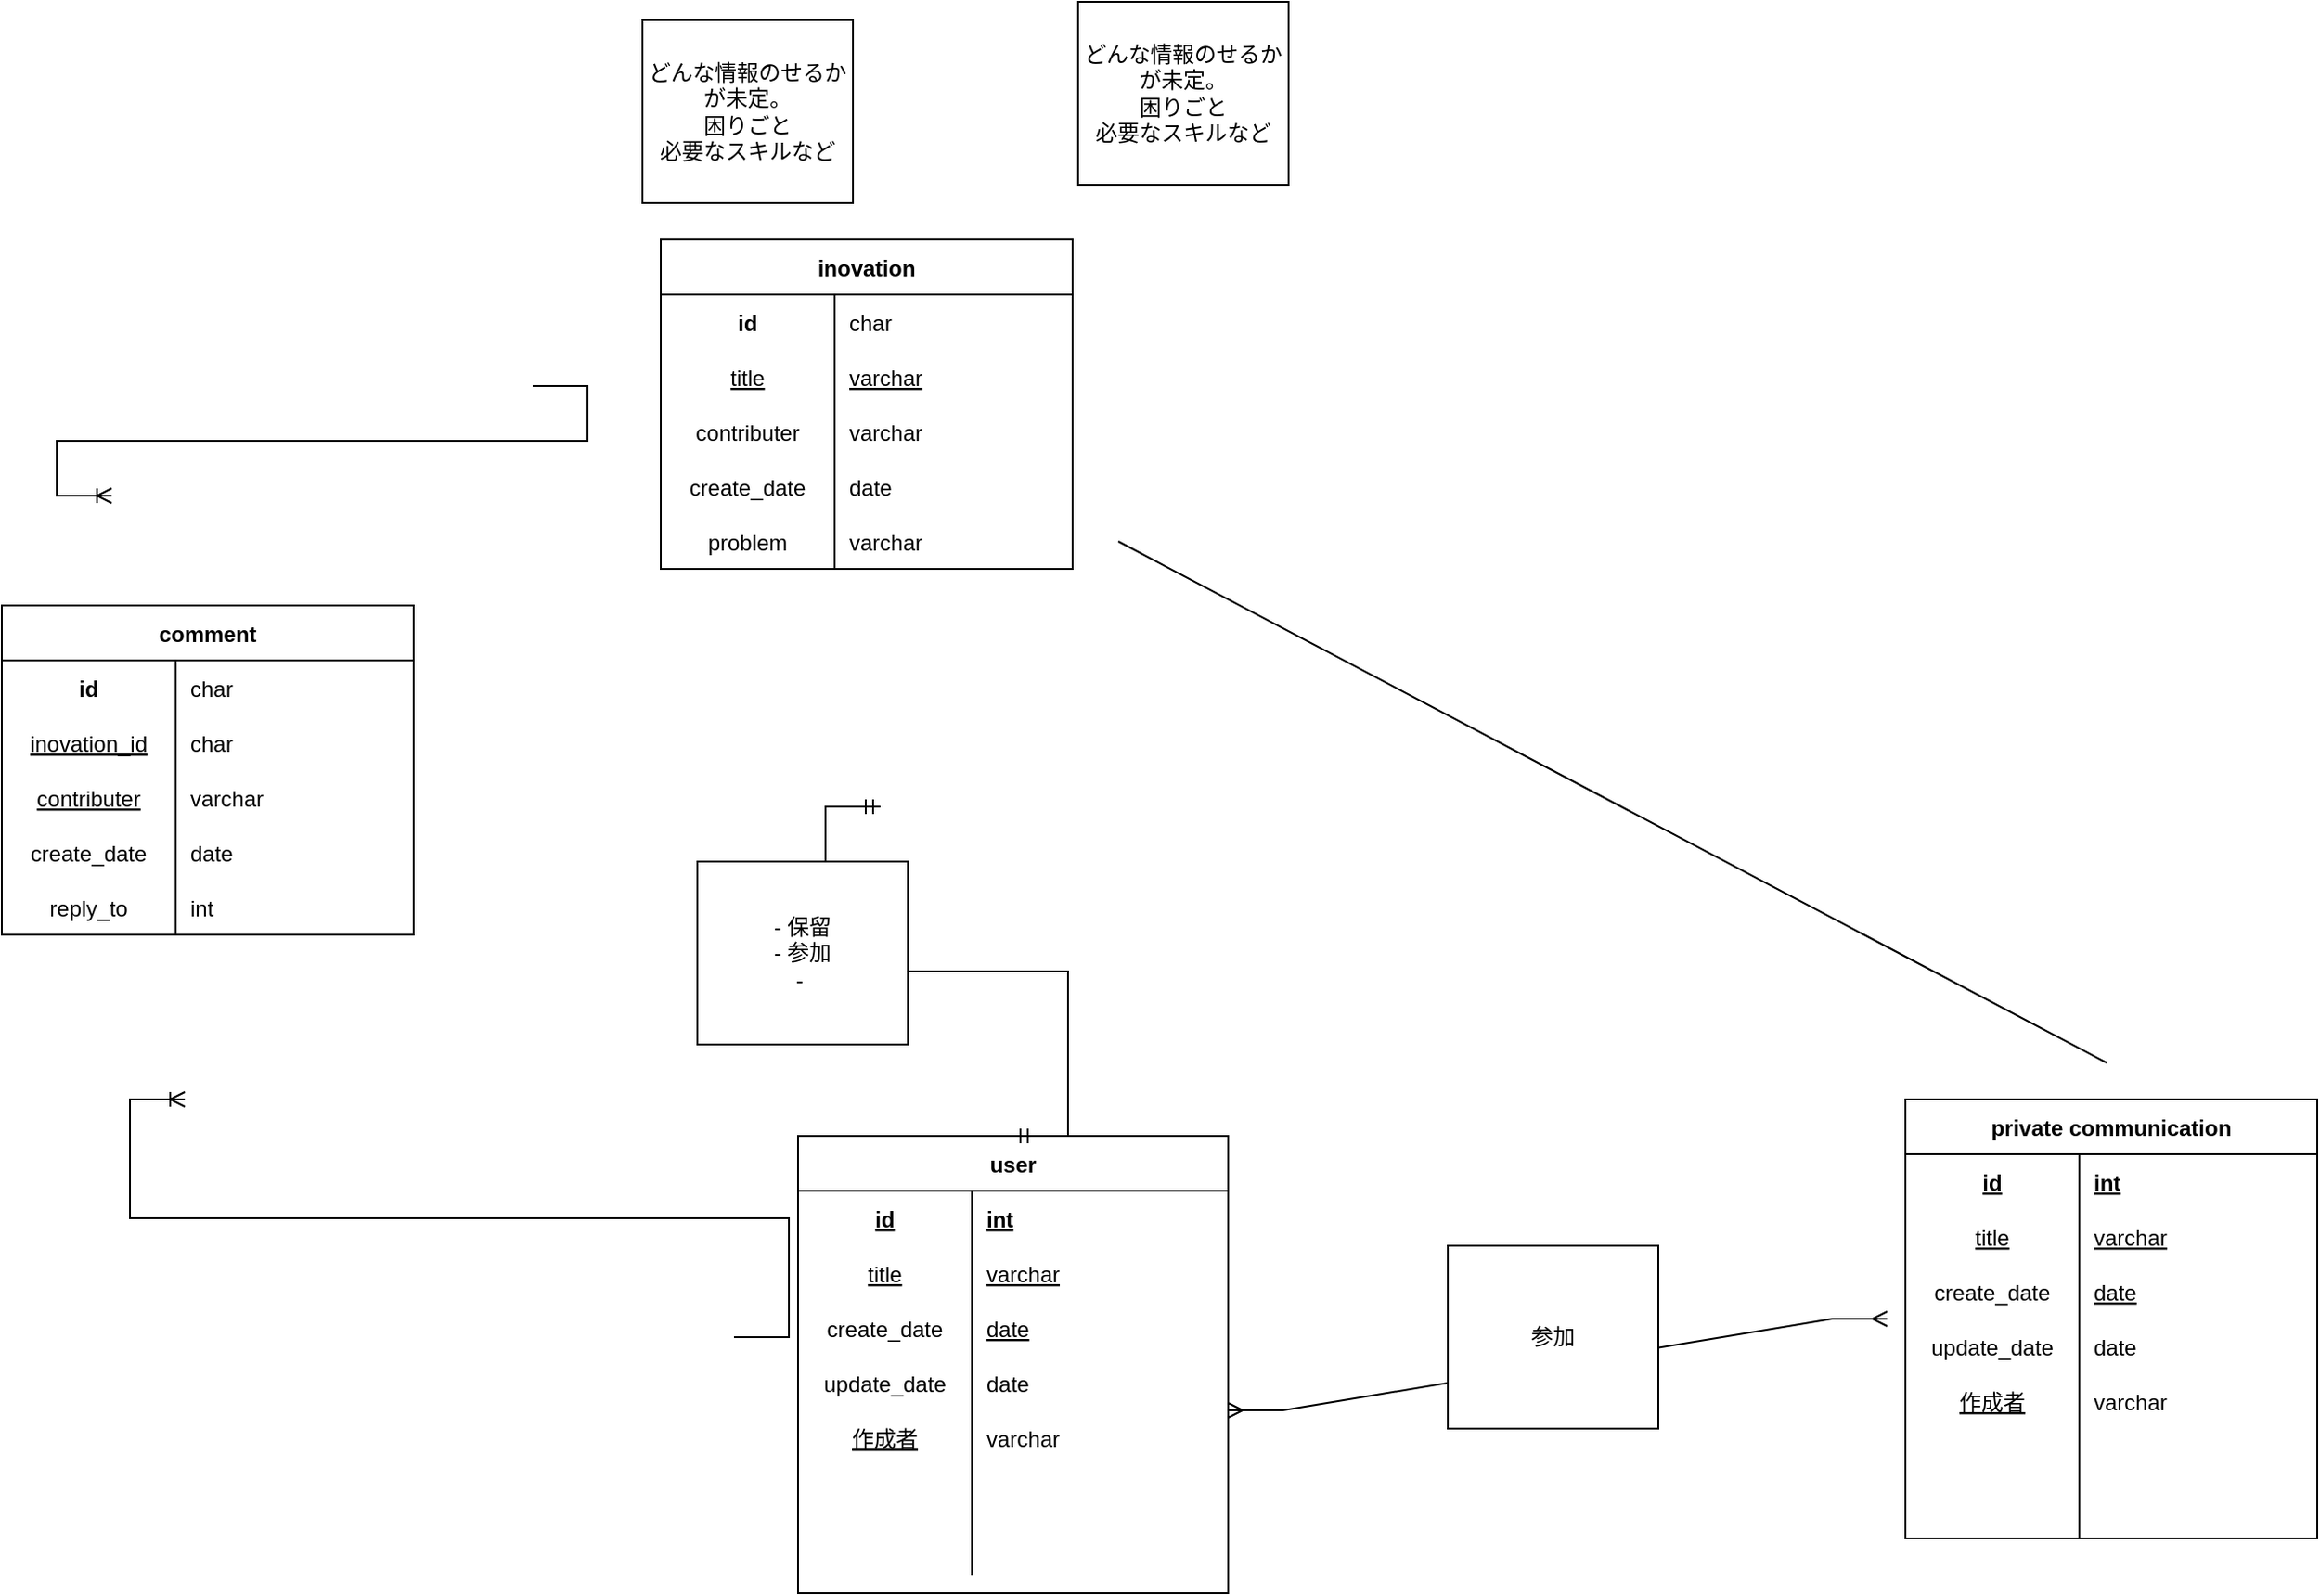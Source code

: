 <mxfile version="15.9.1" type="device"><diagram id="R2lEEEUBdFMjLlhIrx00" name="Page-1"><mxGraphModel dx="2293" dy="905" grid="1" gridSize="10" guides="1" tooltips="1" connect="1" arrows="1" fold="1" page="1" pageScale="1" pageWidth="850" pageHeight="1100" math="0" shadow="0" extFonts="Permanent Marker^https://fonts.googleapis.com/css?family=Permanent+Marker"><root><mxCell id="0"/><mxCell id="1" parent="0"/><mxCell id="r2ApC_w8m6qS-lUEmWV_-91" value="user" style="shape=table;startSize=30;container=1;collapsible=1;childLayout=tableLayout;fixedRows=1;rowLines=0;fontStyle=1;align=center;resizeLast=1;" vertex="1" parent="1"><mxGeometry x="215" y="740" width="235" height="250" as="geometry"><mxRectangle x="155" y="310" width="60" height="30" as="alternateBounds"/></mxGeometry></mxCell><mxCell id="r2ApC_w8m6qS-lUEmWV_-92" value="" style="shape=partialRectangle;collapsible=0;dropTarget=0;pointerEvents=0;fillColor=none;top=0;left=0;bottom=0;right=0;points=[[0,0.5],[1,0.5]];portConstraint=eastwest;fontStyle=0" vertex="1" parent="r2ApC_w8m6qS-lUEmWV_-91"><mxGeometry y="30" width="235" height="30" as="geometry"/></mxCell><mxCell id="r2ApC_w8m6qS-lUEmWV_-93" value="id" style="shape=partialRectangle;connectable=0;fillColor=none;top=0;left=0;bottom=0;right=0;fontStyle=5;overflow=hidden;" vertex="1" parent="r2ApC_w8m6qS-lUEmWV_-92"><mxGeometry width="95" height="30" as="geometry"><mxRectangle width="95" height="30" as="alternateBounds"/></mxGeometry></mxCell><mxCell id="r2ApC_w8m6qS-lUEmWV_-94" value="int" style="shape=partialRectangle;connectable=0;fillColor=none;top=0;left=0;bottom=0;right=0;align=left;spacingLeft=6;fontStyle=5;overflow=hidden;" vertex="1" parent="r2ApC_w8m6qS-lUEmWV_-92"><mxGeometry x="95" width="140" height="30" as="geometry"><mxRectangle width="140" height="30" as="alternateBounds"/></mxGeometry></mxCell><mxCell id="r2ApC_w8m6qS-lUEmWV_-95" style="shape=partialRectangle;collapsible=0;dropTarget=0;pointerEvents=0;fillColor=none;top=0;left=0;bottom=0;right=0;points=[[0,0.5],[1,0.5]];portConstraint=eastwest;fontStyle=0" vertex="1" parent="r2ApC_w8m6qS-lUEmWV_-91"><mxGeometry y="60" width="235" height="30" as="geometry"/></mxCell><mxCell id="r2ApC_w8m6qS-lUEmWV_-96" value="title" style="shape=partialRectangle;connectable=0;fillColor=none;top=0;left=0;bottom=0;right=0;fontStyle=4;overflow=hidden;" vertex="1" parent="r2ApC_w8m6qS-lUEmWV_-95"><mxGeometry width="95" height="30" as="geometry"><mxRectangle width="95" height="30" as="alternateBounds"/></mxGeometry></mxCell><mxCell id="r2ApC_w8m6qS-lUEmWV_-97" value="varchar" style="shape=partialRectangle;connectable=0;fillColor=none;top=0;left=0;bottom=0;right=0;align=left;spacingLeft=6;fontStyle=4;overflow=hidden;" vertex="1" parent="r2ApC_w8m6qS-lUEmWV_-95"><mxGeometry x="95" width="140" height="30" as="geometry"><mxRectangle width="140" height="30" as="alternateBounds"/></mxGeometry></mxCell><mxCell id="r2ApC_w8m6qS-lUEmWV_-98" style="shape=partialRectangle;collapsible=0;dropTarget=0;pointerEvents=0;fillColor=none;top=0;left=0;bottom=0;right=0;points=[[0,0.5],[1,0.5]];portConstraint=eastwest;fontStyle=0" vertex="1" parent="r2ApC_w8m6qS-lUEmWV_-91"><mxGeometry y="90" width="235" height="30" as="geometry"/></mxCell><mxCell id="r2ApC_w8m6qS-lUEmWV_-99" value="create_date" style="shape=partialRectangle;connectable=0;fillColor=none;top=0;left=0;bottom=0;right=0;fontStyle=0;overflow=hidden;" vertex="1" parent="r2ApC_w8m6qS-lUEmWV_-98"><mxGeometry width="95" height="30" as="geometry"><mxRectangle width="95" height="30" as="alternateBounds"/></mxGeometry></mxCell><mxCell id="r2ApC_w8m6qS-lUEmWV_-100" value="date" style="shape=partialRectangle;connectable=0;fillColor=none;top=0;left=0;bottom=0;right=0;align=left;spacingLeft=6;fontStyle=4;overflow=hidden;" vertex="1" parent="r2ApC_w8m6qS-lUEmWV_-98"><mxGeometry x="95" width="140" height="30" as="geometry"><mxRectangle width="140" height="30" as="alternateBounds"/></mxGeometry></mxCell><mxCell id="r2ApC_w8m6qS-lUEmWV_-101" value="" style="shape=partialRectangle;collapsible=0;dropTarget=0;pointerEvents=0;fillColor=none;top=0;left=0;bottom=0;right=0;points=[[0,0.5],[1,0.5]];portConstraint=eastwest;" vertex="1" parent="r2ApC_w8m6qS-lUEmWV_-91"><mxGeometry y="120" width="235" height="30" as="geometry"/></mxCell><mxCell id="r2ApC_w8m6qS-lUEmWV_-102" value="update_date" style="shape=partialRectangle;connectable=0;fillColor=none;top=0;left=0;bottom=0;right=0;editable=1;overflow=hidden;" vertex="1" parent="r2ApC_w8m6qS-lUEmWV_-101"><mxGeometry width="95" height="30" as="geometry"><mxRectangle width="95" height="30" as="alternateBounds"/></mxGeometry></mxCell><mxCell id="r2ApC_w8m6qS-lUEmWV_-103" value="date" style="shape=partialRectangle;connectable=0;fillColor=none;top=0;left=0;bottom=0;right=0;align=left;spacingLeft=6;overflow=hidden;" vertex="1" parent="r2ApC_w8m6qS-lUEmWV_-101"><mxGeometry x="95" width="140" height="30" as="geometry"><mxRectangle width="140" height="30" as="alternateBounds"/></mxGeometry></mxCell><mxCell id="r2ApC_w8m6qS-lUEmWV_-104" value="" style="shape=partialRectangle;collapsible=0;dropTarget=0;pointerEvents=0;fillColor=none;top=0;left=0;bottom=0;right=0;points=[[0,0.5],[1,0.5]];portConstraint=eastwest;" vertex="1" parent="r2ApC_w8m6qS-lUEmWV_-91"><mxGeometry y="150" width="235" height="30" as="geometry"/></mxCell><mxCell id="r2ApC_w8m6qS-lUEmWV_-105" value="作成者" style="shape=partialRectangle;connectable=0;fillColor=none;top=0;left=0;bottom=0;right=0;editable=1;overflow=hidden;fontStyle=4" vertex="1" parent="r2ApC_w8m6qS-lUEmWV_-104"><mxGeometry width="95" height="30" as="geometry"><mxRectangle width="95" height="30" as="alternateBounds"/></mxGeometry></mxCell><mxCell id="r2ApC_w8m6qS-lUEmWV_-106" value="varchar" style="shape=partialRectangle;connectable=0;fillColor=none;top=0;left=0;bottom=0;right=0;align=left;spacingLeft=6;overflow=hidden;" vertex="1" parent="r2ApC_w8m6qS-lUEmWV_-104"><mxGeometry x="95" width="140" height="30" as="geometry"><mxRectangle width="140" height="30" as="alternateBounds"/></mxGeometry></mxCell><mxCell id="r2ApC_w8m6qS-lUEmWV_-107" style="shape=partialRectangle;collapsible=0;dropTarget=0;pointerEvents=0;fillColor=none;top=0;left=0;bottom=0;right=0;points=[[0,0.5],[1,0.5]];portConstraint=eastwest;" vertex="1" parent="r2ApC_w8m6qS-lUEmWV_-91"><mxGeometry y="180" width="235" height="30" as="geometry"/></mxCell><mxCell id="r2ApC_w8m6qS-lUEmWV_-108" style="shape=partialRectangle;connectable=0;fillColor=none;top=0;left=0;bottom=0;right=0;editable=1;overflow=hidden;" vertex="1" parent="r2ApC_w8m6qS-lUEmWV_-107"><mxGeometry width="95" height="30" as="geometry"><mxRectangle width="95" height="30" as="alternateBounds"/></mxGeometry></mxCell><mxCell id="r2ApC_w8m6qS-lUEmWV_-109" style="shape=partialRectangle;connectable=0;fillColor=none;top=0;left=0;bottom=0;right=0;align=left;spacingLeft=6;overflow=hidden;" vertex="1" parent="r2ApC_w8m6qS-lUEmWV_-107"><mxGeometry x="95" width="140" height="30" as="geometry"><mxRectangle width="140" height="30" as="alternateBounds"/></mxGeometry></mxCell><mxCell id="r2ApC_w8m6qS-lUEmWV_-110" style="shape=partialRectangle;collapsible=0;dropTarget=0;pointerEvents=0;fillColor=none;top=0;left=0;bottom=0;right=0;points=[[0,0.5],[1,0.5]];portConstraint=eastwest;" vertex="1" parent="r2ApC_w8m6qS-lUEmWV_-91"><mxGeometry y="210" width="235" height="30" as="geometry"/></mxCell><mxCell id="r2ApC_w8m6qS-lUEmWV_-111" style="shape=partialRectangle;connectable=0;fillColor=none;top=0;left=0;bottom=0;right=0;editable=1;overflow=hidden;" vertex="1" parent="r2ApC_w8m6qS-lUEmWV_-110"><mxGeometry width="95" height="30" as="geometry"><mxRectangle width="95" height="30" as="alternateBounds"/></mxGeometry></mxCell><mxCell id="r2ApC_w8m6qS-lUEmWV_-112" style="shape=partialRectangle;connectable=0;fillColor=none;top=0;left=0;bottom=0;right=0;align=left;spacingLeft=6;overflow=hidden;" vertex="1" parent="r2ApC_w8m6qS-lUEmWV_-110"><mxGeometry x="95" width="140" height="30" as="geometry"><mxRectangle width="140" height="30" as="alternateBounds"/></mxGeometry></mxCell><mxCell id="r2ApC_w8m6qS-lUEmWV_-115" value="" style="edgeStyle=entityRelationEdgeStyle;fontSize=12;html=1;endArrow=ERmandOne;startArrow=ERmandOne;rounded=0;exitX=0.5;exitY=0;exitDx=0;exitDy=0;" edge="1" parent="1" source="r2ApC_w8m6qS-lUEmWV_-91"><mxGeometry width="100" height="100" relative="1" as="geometry"><mxPoint x="200" y="700" as="sourcePoint"/><mxPoint x="260" y="560" as="targetPoint"/></mxGeometry></mxCell><mxCell id="r2ApC_w8m6qS-lUEmWV_-116" value="- 保留&lt;br&gt;- 参加&lt;br&gt;-&amp;nbsp;" style="whiteSpace=wrap;html=1;" vertex="1" parent="1"><mxGeometry x="160" y="590" width="115" height="100" as="geometry"/></mxCell><mxCell id="r2ApC_w8m6qS-lUEmWV_-117" value="comment" style="shape=table;startSize=30;container=1;collapsible=1;childLayout=tableLayout;fixedRows=1;rowLines=0;fontStyle=1;align=center;resizeLast=1;" vertex="1" parent="1"><mxGeometry x="-220" y="450" width="225" height="180" as="geometry"><mxRectangle x="155" y="310" width="60" height="30" as="alternateBounds"/></mxGeometry></mxCell><mxCell id="r2ApC_w8m6qS-lUEmWV_-118" value="" style="shape=partialRectangle;collapsible=0;dropTarget=0;pointerEvents=0;fillColor=none;top=0;left=0;bottom=0;right=0;points=[[0,0.5],[1,0.5]];portConstraint=eastwest;fontStyle=0" vertex="1" parent="r2ApC_w8m6qS-lUEmWV_-117"><mxGeometry y="30" width="225" height="30" as="geometry"/></mxCell><mxCell id="r2ApC_w8m6qS-lUEmWV_-119" value="id" style="shape=partialRectangle;connectable=0;fillColor=none;top=0;left=0;bottom=0;right=0;fontStyle=1;overflow=hidden;" vertex="1" parent="r2ApC_w8m6qS-lUEmWV_-118"><mxGeometry width="95" height="30" as="geometry"><mxRectangle width="95" height="30" as="alternateBounds"/></mxGeometry></mxCell><mxCell id="r2ApC_w8m6qS-lUEmWV_-120" value="char" style="shape=partialRectangle;connectable=0;fillColor=none;top=0;left=0;bottom=0;right=0;align=left;spacingLeft=6;fontStyle=0;overflow=hidden;" vertex="1" parent="r2ApC_w8m6qS-lUEmWV_-118"><mxGeometry x="95" width="130" height="30" as="geometry"><mxRectangle width="130" height="30" as="alternateBounds"/></mxGeometry></mxCell><mxCell id="r2ApC_w8m6qS-lUEmWV_-202" style="shape=partialRectangle;collapsible=0;dropTarget=0;pointerEvents=0;fillColor=none;top=0;left=0;bottom=0;right=0;points=[[0,0.5],[1,0.5]];portConstraint=eastwest;fontStyle=0" vertex="1" parent="r2ApC_w8m6qS-lUEmWV_-117"><mxGeometry y="60" width="225" height="30" as="geometry"/></mxCell><mxCell id="r2ApC_w8m6qS-lUEmWV_-203" value="inovation_id" style="shape=partialRectangle;connectable=0;fillColor=none;top=0;left=0;bottom=0;right=0;fontStyle=4;overflow=hidden;" vertex="1" parent="r2ApC_w8m6qS-lUEmWV_-202"><mxGeometry width="95" height="30" as="geometry"><mxRectangle width="95" height="30" as="alternateBounds"/></mxGeometry></mxCell><mxCell id="r2ApC_w8m6qS-lUEmWV_-204" value="char" style="shape=partialRectangle;connectable=0;fillColor=none;top=0;left=0;bottom=0;right=0;align=left;spacingLeft=6;fontStyle=0;overflow=hidden;" vertex="1" parent="r2ApC_w8m6qS-lUEmWV_-202"><mxGeometry x="95" width="130" height="30" as="geometry"><mxRectangle width="130" height="30" as="alternateBounds"/></mxGeometry></mxCell><mxCell id="r2ApC_w8m6qS-lUEmWV_-121" style="shape=partialRectangle;collapsible=0;dropTarget=0;pointerEvents=0;fillColor=none;top=0;left=0;bottom=0;right=0;points=[[0,0.5],[1,0.5]];portConstraint=eastwest;fontStyle=0" vertex="1" parent="r2ApC_w8m6qS-lUEmWV_-117"><mxGeometry y="90" width="225" height="30" as="geometry"/></mxCell><mxCell id="r2ApC_w8m6qS-lUEmWV_-122" value="contributer" style="shape=partialRectangle;connectable=0;fillColor=none;top=0;left=0;bottom=0;right=0;fontStyle=4;overflow=hidden;" vertex="1" parent="r2ApC_w8m6qS-lUEmWV_-121"><mxGeometry width="95" height="30" as="geometry"><mxRectangle width="95" height="30" as="alternateBounds"/></mxGeometry></mxCell><mxCell id="r2ApC_w8m6qS-lUEmWV_-123" value="varchar" style="shape=partialRectangle;connectable=0;fillColor=none;top=0;left=0;bottom=0;right=0;align=left;spacingLeft=6;fontStyle=0;overflow=hidden;" vertex="1" parent="r2ApC_w8m6qS-lUEmWV_-121"><mxGeometry x="95" width="130" height="30" as="geometry"><mxRectangle width="130" height="30" as="alternateBounds"/></mxGeometry></mxCell><mxCell id="r2ApC_w8m6qS-lUEmWV_-124" style="shape=partialRectangle;collapsible=0;dropTarget=0;pointerEvents=0;fillColor=none;top=0;left=0;bottom=0;right=0;points=[[0,0.5],[1,0.5]];portConstraint=eastwest;fontStyle=0" vertex="1" parent="r2ApC_w8m6qS-lUEmWV_-117"><mxGeometry y="120" width="225" height="30" as="geometry"/></mxCell><mxCell id="r2ApC_w8m6qS-lUEmWV_-125" value="create_date" style="shape=partialRectangle;connectable=0;fillColor=none;top=0;left=0;bottom=0;right=0;fontStyle=0;overflow=hidden;" vertex="1" parent="r2ApC_w8m6qS-lUEmWV_-124"><mxGeometry width="95" height="30" as="geometry"><mxRectangle width="95" height="30" as="alternateBounds"/></mxGeometry></mxCell><mxCell id="r2ApC_w8m6qS-lUEmWV_-126" value="date" style="shape=partialRectangle;connectable=0;fillColor=none;top=0;left=0;bottom=0;right=0;align=left;spacingLeft=6;fontStyle=0;overflow=hidden;" vertex="1" parent="r2ApC_w8m6qS-lUEmWV_-124"><mxGeometry x="95" width="130" height="30" as="geometry"><mxRectangle width="130" height="30" as="alternateBounds"/></mxGeometry></mxCell><mxCell id="r2ApC_w8m6qS-lUEmWV_-127" value="" style="shape=partialRectangle;collapsible=0;dropTarget=0;pointerEvents=0;fillColor=none;top=0;left=0;bottom=0;right=0;points=[[0,0.5],[1,0.5]];portConstraint=eastwest;fontStyle=0" vertex="1" parent="r2ApC_w8m6qS-lUEmWV_-117"><mxGeometry y="150" width="225" height="30" as="geometry"/></mxCell><mxCell id="r2ApC_w8m6qS-lUEmWV_-128" value="reply_to" style="shape=partialRectangle;connectable=0;fillColor=none;top=0;left=0;bottom=0;right=0;editable=1;overflow=hidden;fontStyle=0" vertex="1" parent="r2ApC_w8m6qS-lUEmWV_-127"><mxGeometry width="95" height="30" as="geometry"><mxRectangle width="95" height="30" as="alternateBounds"/></mxGeometry></mxCell><mxCell id="r2ApC_w8m6qS-lUEmWV_-129" value="int" style="shape=partialRectangle;connectable=0;fillColor=none;top=0;left=0;bottom=0;right=0;align=left;spacingLeft=6;overflow=hidden;fontStyle=0" vertex="1" parent="r2ApC_w8m6qS-lUEmWV_-127"><mxGeometry x="95" width="130" height="30" as="geometry"><mxRectangle width="130" height="30" as="alternateBounds"/></mxGeometry></mxCell><mxCell id="r2ApC_w8m6qS-lUEmWV_-165" value="private communication" style="shape=table;startSize=30;container=1;collapsible=1;childLayout=tableLayout;fixedRows=1;rowLines=0;fontStyle=1;align=center;resizeLast=1;" vertex="1" parent="1"><mxGeometry x="820" y="720" width="225" height="240" as="geometry"><mxRectangle x="155" y="310" width="60" height="30" as="alternateBounds"/></mxGeometry></mxCell><mxCell id="r2ApC_w8m6qS-lUEmWV_-166" value="" style="shape=partialRectangle;collapsible=0;dropTarget=0;pointerEvents=0;fillColor=none;top=0;left=0;bottom=0;right=0;points=[[0,0.5],[1,0.5]];portConstraint=eastwest;fontStyle=0" vertex="1" parent="r2ApC_w8m6qS-lUEmWV_-165"><mxGeometry y="30" width="225" height="30" as="geometry"/></mxCell><mxCell id="r2ApC_w8m6qS-lUEmWV_-167" value="id" style="shape=partialRectangle;connectable=0;fillColor=none;top=0;left=0;bottom=0;right=0;fontStyle=5;overflow=hidden;" vertex="1" parent="r2ApC_w8m6qS-lUEmWV_-166"><mxGeometry width="95" height="30" as="geometry"><mxRectangle width="95" height="30" as="alternateBounds"/></mxGeometry></mxCell><mxCell id="r2ApC_w8m6qS-lUEmWV_-168" value="int" style="shape=partialRectangle;connectable=0;fillColor=none;top=0;left=0;bottom=0;right=0;align=left;spacingLeft=6;fontStyle=5;overflow=hidden;" vertex="1" parent="r2ApC_w8m6qS-lUEmWV_-166"><mxGeometry x="95" width="130" height="30" as="geometry"><mxRectangle width="130" height="30" as="alternateBounds"/></mxGeometry></mxCell><mxCell id="r2ApC_w8m6qS-lUEmWV_-169" style="shape=partialRectangle;collapsible=0;dropTarget=0;pointerEvents=0;fillColor=none;top=0;left=0;bottom=0;right=0;points=[[0,0.5],[1,0.5]];portConstraint=eastwest;fontStyle=0" vertex="1" parent="r2ApC_w8m6qS-lUEmWV_-165"><mxGeometry y="60" width="225" height="30" as="geometry"/></mxCell><mxCell id="r2ApC_w8m6qS-lUEmWV_-170" value="title" style="shape=partialRectangle;connectable=0;fillColor=none;top=0;left=0;bottom=0;right=0;fontStyle=4;overflow=hidden;" vertex="1" parent="r2ApC_w8m6qS-lUEmWV_-169"><mxGeometry width="95" height="30" as="geometry"><mxRectangle width="95" height="30" as="alternateBounds"/></mxGeometry></mxCell><mxCell id="r2ApC_w8m6qS-lUEmWV_-171" value="varchar" style="shape=partialRectangle;connectable=0;fillColor=none;top=0;left=0;bottom=0;right=0;align=left;spacingLeft=6;fontStyle=4;overflow=hidden;" vertex="1" parent="r2ApC_w8m6qS-lUEmWV_-169"><mxGeometry x="95" width="130" height="30" as="geometry"><mxRectangle width="130" height="30" as="alternateBounds"/></mxGeometry></mxCell><mxCell id="r2ApC_w8m6qS-lUEmWV_-172" style="shape=partialRectangle;collapsible=0;dropTarget=0;pointerEvents=0;fillColor=none;top=0;left=0;bottom=0;right=0;points=[[0,0.5],[1,0.5]];portConstraint=eastwest;fontStyle=0" vertex="1" parent="r2ApC_w8m6qS-lUEmWV_-165"><mxGeometry y="90" width="225" height="30" as="geometry"/></mxCell><mxCell id="r2ApC_w8m6qS-lUEmWV_-173" value="create_date" style="shape=partialRectangle;connectable=0;fillColor=none;top=0;left=0;bottom=0;right=0;fontStyle=0;overflow=hidden;" vertex="1" parent="r2ApC_w8m6qS-lUEmWV_-172"><mxGeometry width="95" height="30" as="geometry"><mxRectangle width="95" height="30" as="alternateBounds"/></mxGeometry></mxCell><mxCell id="r2ApC_w8m6qS-lUEmWV_-174" value="date" style="shape=partialRectangle;connectable=0;fillColor=none;top=0;left=0;bottom=0;right=0;align=left;spacingLeft=6;fontStyle=4;overflow=hidden;" vertex="1" parent="r2ApC_w8m6qS-lUEmWV_-172"><mxGeometry x="95" width="130" height="30" as="geometry"><mxRectangle width="130" height="30" as="alternateBounds"/></mxGeometry></mxCell><mxCell id="r2ApC_w8m6qS-lUEmWV_-175" value="" style="shape=partialRectangle;collapsible=0;dropTarget=0;pointerEvents=0;fillColor=none;top=0;left=0;bottom=0;right=0;points=[[0,0.5],[1,0.5]];portConstraint=eastwest;" vertex="1" parent="r2ApC_w8m6qS-lUEmWV_-165"><mxGeometry y="120" width="225" height="30" as="geometry"/></mxCell><mxCell id="r2ApC_w8m6qS-lUEmWV_-176" value="update_date" style="shape=partialRectangle;connectable=0;fillColor=none;top=0;left=0;bottom=0;right=0;editable=1;overflow=hidden;" vertex="1" parent="r2ApC_w8m6qS-lUEmWV_-175"><mxGeometry width="95" height="30" as="geometry"><mxRectangle width="95" height="30" as="alternateBounds"/></mxGeometry></mxCell><mxCell id="r2ApC_w8m6qS-lUEmWV_-177" value="date" style="shape=partialRectangle;connectable=0;fillColor=none;top=0;left=0;bottom=0;right=0;align=left;spacingLeft=6;overflow=hidden;" vertex="1" parent="r2ApC_w8m6qS-lUEmWV_-175"><mxGeometry x="95" width="130" height="30" as="geometry"><mxRectangle width="130" height="30" as="alternateBounds"/></mxGeometry></mxCell><mxCell id="r2ApC_w8m6qS-lUEmWV_-178" value="" style="shape=partialRectangle;collapsible=0;dropTarget=0;pointerEvents=0;fillColor=none;top=0;left=0;bottom=0;right=0;points=[[0,0.5],[1,0.5]];portConstraint=eastwest;" vertex="1" parent="r2ApC_w8m6qS-lUEmWV_-165"><mxGeometry y="150" width="225" height="30" as="geometry"/></mxCell><mxCell id="r2ApC_w8m6qS-lUEmWV_-179" value="作成者" style="shape=partialRectangle;connectable=0;fillColor=none;top=0;left=0;bottom=0;right=0;editable=1;overflow=hidden;fontStyle=4" vertex="1" parent="r2ApC_w8m6qS-lUEmWV_-178"><mxGeometry width="95" height="30" as="geometry"><mxRectangle width="95" height="30" as="alternateBounds"/></mxGeometry></mxCell><mxCell id="r2ApC_w8m6qS-lUEmWV_-180" value="varchar" style="shape=partialRectangle;connectable=0;fillColor=none;top=0;left=0;bottom=0;right=0;align=left;spacingLeft=6;overflow=hidden;" vertex="1" parent="r2ApC_w8m6qS-lUEmWV_-178"><mxGeometry x="95" width="130" height="30" as="geometry"><mxRectangle width="130" height="30" as="alternateBounds"/></mxGeometry></mxCell><mxCell id="r2ApC_w8m6qS-lUEmWV_-181" style="shape=partialRectangle;collapsible=0;dropTarget=0;pointerEvents=0;fillColor=none;top=0;left=0;bottom=0;right=0;points=[[0,0.5],[1,0.5]];portConstraint=eastwest;" vertex="1" parent="r2ApC_w8m6qS-lUEmWV_-165"><mxGeometry y="180" width="225" height="30" as="geometry"/></mxCell><mxCell id="r2ApC_w8m6qS-lUEmWV_-182" style="shape=partialRectangle;connectable=0;fillColor=none;top=0;left=0;bottom=0;right=0;editable=1;overflow=hidden;" vertex="1" parent="r2ApC_w8m6qS-lUEmWV_-181"><mxGeometry width="95" height="30" as="geometry"><mxRectangle width="95" height="30" as="alternateBounds"/></mxGeometry></mxCell><mxCell id="r2ApC_w8m6qS-lUEmWV_-183" style="shape=partialRectangle;connectable=0;fillColor=none;top=0;left=0;bottom=0;right=0;align=left;spacingLeft=6;overflow=hidden;" vertex="1" parent="r2ApC_w8m6qS-lUEmWV_-181"><mxGeometry x="95" width="130" height="30" as="geometry"><mxRectangle width="130" height="30" as="alternateBounds"/></mxGeometry></mxCell><mxCell id="r2ApC_w8m6qS-lUEmWV_-184" style="shape=partialRectangle;collapsible=0;dropTarget=0;pointerEvents=0;fillColor=none;top=0;left=0;bottom=0;right=0;points=[[0,0.5],[1,0.5]];portConstraint=eastwest;" vertex="1" parent="r2ApC_w8m6qS-lUEmWV_-165"><mxGeometry y="210" width="225" height="30" as="geometry"/></mxCell><mxCell id="r2ApC_w8m6qS-lUEmWV_-185" style="shape=partialRectangle;connectable=0;fillColor=none;top=0;left=0;bottom=0;right=0;editable=1;overflow=hidden;" vertex="1" parent="r2ApC_w8m6qS-lUEmWV_-184"><mxGeometry width="95" height="30" as="geometry"><mxRectangle width="95" height="30" as="alternateBounds"/></mxGeometry></mxCell><mxCell id="r2ApC_w8m6qS-lUEmWV_-186" style="shape=partialRectangle;connectable=0;fillColor=none;top=0;left=0;bottom=0;right=0;align=left;spacingLeft=6;overflow=hidden;" vertex="1" parent="r2ApC_w8m6qS-lUEmWV_-184"><mxGeometry x="95" width="130" height="30" as="geometry"><mxRectangle width="130" height="30" as="alternateBounds"/></mxGeometry></mxCell><mxCell id="r2ApC_w8m6qS-lUEmWV_-187" value="" style="edgeStyle=entityRelationEdgeStyle;fontSize=12;html=1;endArrow=ERmany;startArrow=ERmany;rounded=0;" edge="1" parent="1"><mxGeometry width="100" height="100" relative="1" as="geometry"><mxPoint x="450" y="890" as="sourcePoint"/><mxPoint x="810" y="840" as="targetPoint"/></mxGeometry></mxCell><mxCell id="r2ApC_w8m6qS-lUEmWV_-194" value="" style="edgeStyle=entityRelationEdgeStyle;fontSize=12;html=1;endArrow=ERoneToMany;rounded=0;" edge="1" parent="1"><mxGeometry width="100" height="100" relative="1" as="geometry"><mxPoint x="180" y="850" as="sourcePoint"/><mxPoint x="-120" y="720" as="targetPoint"/></mxGeometry></mxCell><mxCell id="r2ApC_w8m6qS-lUEmWV_-195" value="" style="edgeStyle=entityRelationEdgeStyle;fontSize=12;html=1;endArrow=ERoneToMany;rounded=0;" edge="1" parent="1"><mxGeometry width="100" height="100" relative="1" as="geometry"><mxPoint x="70" y="330" as="sourcePoint"/><mxPoint x="-160" y="390" as="targetPoint"/></mxGeometry></mxCell><mxCell id="r2ApC_w8m6qS-lUEmWV_-196" value="参加" style="whiteSpace=wrap;html=1;" vertex="1" parent="1"><mxGeometry x="570" y="800" width="115" height="100" as="geometry"/></mxCell><mxCell id="r2ApC_w8m6qS-lUEmWV_-197" value="" style="endArrow=none;html=1;rounded=0;entryX=1;entryY=0.5;entryDx=0;entryDy=0;" edge="1" parent="1"><mxGeometry relative="1" as="geometry"><mxPoint x="930" y="700" as="sourcePoint"/><mxPoint x="390" y="415" as="targetPoint"/></mxGeometry></mxCell><mxCell id="r2ApC_w8m6qS-lUEmWV_-205" value="inovation" style="shape=table;startSize=30;container=1;collapsible=1;childLayout=tableLayout;fixedRows=1;rowLines=0;fontStyle=1;align=center;resizeLast=1;" vertex="1" parent="1"><mxGeometry x="140" y="250" width="225" height="180" as="geometry"><mxRectangle x="155" y="310" width="60" height="30" as="alternateBounds"/></mxGeometry></mxCell><mxCell id="r2ApC_w8m6qS-lUEmWV_-206" value="" style="shape=partialRectangle;collapsible=0;dropTarget=0;pointerEvents=0;fillColor=none;top=0;left=0;bottom=0;right=0;points=[[0,0.5],[1,0.5]];portConstraint=eastwest;fontStyle=0" vertex="1" parent="r2ApC_w8m6qS-lUEmWV_-205"><mxGeometry y="30" width="225" height="30" as="geometry"/></mxCell><mxCell id="r2ApC_w8m6qS-lUEmWV_-207" value="id" style="shape=partialRectangle;connectable=0;fillColor=none;top=0;left=0;bottom=0;right=0;fontStyle=1;overflow=hidden;" vertex="1" parent="r2ApC_w8m6qS-lUEmWV_-206"><mxGeometry width="95" height="30" as="geometry"><mxRectangle width="95" height="30" as="alternateBounds"/></mxGeometry></mxCell><mxCell id="r2ApC_w8m6qS-lUEmWV_-208" value="char" style="shape=partialRectangle;connectable=0;fillColor=none;top=0;left=0;bottom=0;right=0;align=left;spacingLeft=6;fontStyle=0;overflow=hidden;" vertex="1" parent="r2ApC_w8m6qS-lUEmWV_-206"><mxGeometry x="95" width="130" height="30" as="geometry"><mxRectangle width="130" height="30" as="alternateBounds"/></mxGeometry></mxCell><mxCell id="r2ApC_w8m6qS-lUEmWV_-209" style="shape=partialRectangle;collapsible=0;dropTarget=0;pointerEvents=0;fillColor=none;top=0;left=0;bottom=0;right=0;points=[[0,0.5],[1,0.5]];portConstraint=eastwest;fontStyle=0" vertex="1" parent="r2ApC_w8m6qS-lUEmWV_-205"><mxGeometry y="60" width="225" height="30" as="geometry"/></mxCell><mxCell id="r2ApC_w8m6qS-lUEmWV_-210" value="title" style="shape=partialRectangle;connectable=0;fillColor=none;top=0;left=0;bottom=0;right=0;fontStyle=4;overflow=hidden;" vertex="1" parent="r2ApC_w8m6qS-lUEmWV_-209"><mxGeometry width="95" height="30" as="geometry"><mxRectangle width="95" height="30" as="alternateBounds"/></mxGeometry></mxCell><mxCell id="r2ApC_w8m6qS-lUEmWV_-211" value="varchar" style="shape=partialRectangle;connectable=0;fillColor=none;top=0;left=0;bottom=0;right=0;align=left;spacingLeft=6;fontStyle=4;overflow=hidden;" vertex="1" parent="r2ApC_w8m6qS-lUEmWV_-209"><mxGeometry x="95" width="130" height="30" as="geometry"><mxRectangle width="130" height="30" as="alternateBounds"/></mxGeometry></mxCell><mxCell id="r2ApC_w8m6qS-lUEmWV_-212" style="shape=partialRectangle;collapsible=0;dropTarget=0;pointerEvents=0;fillColor=none;top=0;left=0;bottom=0;right=0;points=[[0,0.5],[1,0.5]];portConstraint=eastwest;fontStyle=0" vertex="1" parent="r2ApC_w8m6qS-lUEmWV_-205"><mxGeometry y="90" width="225" height="30" as="geometry"/></mxCell><mxCell id="r2ApC_w8m6qS-lUEmWV_-213" value="contributer" style="shape=partialRectangle;connectable=0;fillColor=none;top=0;left=0;bottom=0;right=0;fontStyle=0;overflow=hidden;" vertex="1" parent="r2ApC_w8m6qS-lUEmWV_-212"><mxGeometry width="95" height="30" as="geometry"><mxRectangle width="95" height="30" as="alternateBounds"/></mxGeometry></mxCell><mxCell id="r2ApC_w8m6qS-lUEmWV_-214" value="varchar" style="shape=partialRectangle;connectable=0;fillColor=none;top=0;left=0;bottom=0;right=0;align=left;spacingLeft=6;fontStyle=0;overflow=hidden;" vertex="1" parent="r2ApC_w8m6qS-lUEmWV_-212"><mxGeometry x="95" width="130" height="30" as="geometry"><mxRectangle width="130" height="30" as="alternateBounds"/></mxGeometry></mxCell><mxCell id="r2ApC_w8m6qS-lUEmWV_-215" style="shape=partialRectangle;collapsible=0;dropTarget=0;pointerEvents=0;fillColor=none;top=0;left=0;bottom=0;right=0;points=[[0,0.5],[1,0.5]];portConstraint=eastwest;fontStyle=0" vertex="1" parent="r2ApC_w8m6qS-lUEmWV_-205"><mxGeometry y="120" width="225" height="30" as="geometry"/></mxCell><mxCell id="r2ApC_w8m6qS-lUEmWV_-216" value="create_date" style="shape=partialRectangle;connectable=0;fillColor=none;top=0;left=0;bottom=0;right=0;fontStyle=0;overflow=hidden;" vertex="1" parent="r2ApC_w8m6qS-lUEmWV_-215"><mxGeometry width="95" height="30" as="geometry"><mxRectangle width="95" height="30" as="alternateBounds"/></mxGeometry></mxCell><mxCell id="r2ApC_w8m6qS-lUEmWV_-217" value="date" style="shape=partialRectangle;connectable=0;fillColor=none;top=0;left=0;bottom=0;right=0;align=left;spacingLeft=6;fontStyle=0;overflow=hidden;" vertex="1" parent="r2ApC_w8m6qS-lUEmWV_-215"><mxGeometry x="95" width="130" height="30" as="geometry"><mxRectangle width="130" height="30" as="alternateBounds"/></mxGeometry></mxCell><mxCell id="r2ApC_w8m6qS-lUEmWV_-218" value="" style="shape=partialRectangle;collapsible=0;dropTarget=0;pointerEvents=0;fillColor=none;top=0;left=0;bottom=0;right=0;points=[[0,0.5],[1,0.5]];portConstraint=eastwest;fontStyle=0" vertex="1" parent="r2ApC_w8m6qS-lUEmWV_-205"><mxGeometry y="150" width="225" height="30" as="geometry"/></mxCell><mxCell id="r2ApC_w8m6qS-lUEmWV_-219" value="problem" style="shape=partialRectangle;connectable=0;fillColor=none;top=0;left=0;bottom=0;right=0;editable=1;overflow=hidden;fontStyle=0" vertex="1" parent="r2ApC_w8m6qS-lUEmWV_-218"><mxGeometry width="95" height="30" as="geometry"><mxRectangle width="95" height="30" as="alternateBounds"/></mxGeometry></mxCell><mxCell id="r2ApC_w8m6qS-lUEmWV_-220" value="varchar" style="shape=partialRectangle;connectable=0;fillColor=none;top=0;left=0;bottom=0;right=0;align=left;spacingLeft=6;overflow=hidden;fontStyle=0" vertex="1" parent="r2ApC_w8m6qS-lUEmWV_-218"><mxGeometry x="95" width="130" height="30" as="geometry"><mxRectangle width="130" height="30" as="alternateBounds"/></mxGeometry></mxCell><mxCell id="r2ApC_w8m6qS-lUEmWV_-221" value="どんな情報のせるかが未定。&lt;br&gt;困りごと&lt;br&gt;必要なスキルなど" style="whiteSpace=wrap;html=1;" vertex="1" parent="1"><mxGeometry x="130" y="130" width="115" height="100" as="geometry"/></mxCell><mxCell id="r2ApC_w8m6qS-lUEmWV_-222" value="どんな情報のせるかが未定。&lt;br&gt;困りごと&lt;br&gt;必要なスキルなど" style="whiteSpace=wrap;html=1;" vertex="1" parent="1"><mxGeometry x="368" y="120" width="115" height="100" as="geometry"/></mxCell></root></mxGraphModel></diagram></mxfile>